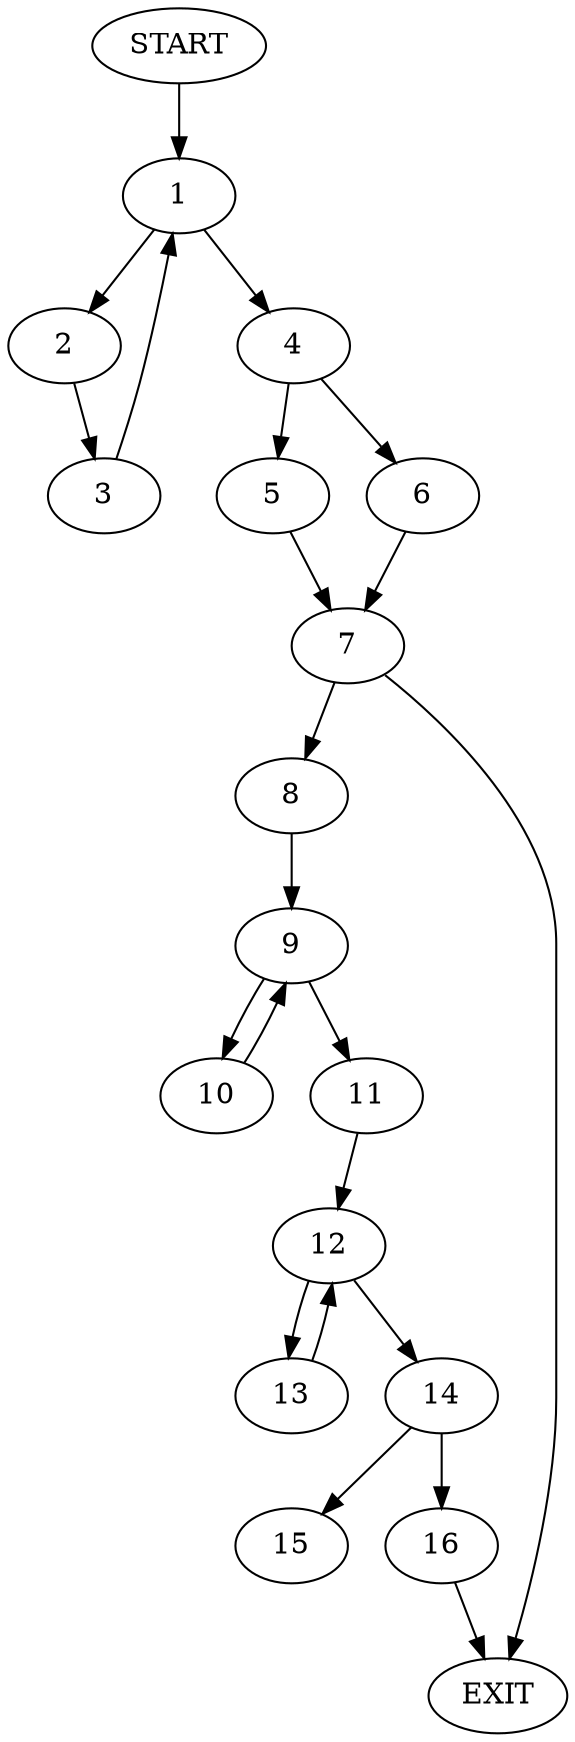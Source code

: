 digraph { 
0 [label="START"];
1;
2;
3;
4;
5;
6;
7;
8;
9;
10;
11;
12;
13;
14;
15;
16;
17[label="EXIT"];
0 -> 1;
1 -> 2;
1 -> 4;
2 -> 3;
3 -> 1;
4 -> 5;
4 -> 6;
5 -> 7;
6 -> 7;
7 -> 8;
7 -> 17;
8 -> 9;
9 -> 10;
9 -> 11;
10 -> 9;
11 -> 12;
12 -> 13;
12 -> 14;
13 -> 12;
14 -> 16;
14 -> 15;
16 -> 17;
}